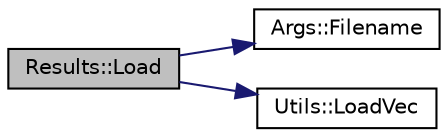 digraph "Results::Load"
{
 // INTERACTIVE_SVG=YES
  edge [fontname="Helvetica",fontsize="10",labelfontname="Helvetica",labelfontsize="10"];
  node [fontname="Helvetica",fontsize="10",shape=record];
  rankdir="LR";
  Node20 [label="Results::Load",height=0.2,width=0.4,color="black", fillcolor="grey75", style="filled", fontcolor="black"];
  Node20 -> Node21 [color="midnightblue",fontsize="10",style="solid",fontname="Helvetica"];
  Node21 [label="Args::Filename",height=0.2,width=0.4,color="black", fillcolor="white", style="filled",URL="$structArgs.html#aff027a269cf379ef43b568a4473a80ed",tooltip="Generate filename based on arguments. "];
  Node20 -> Node22 [color="midnightblue",fontsize="10",style="solid",fontname="Helvetica"];
  Node22 [label="Utils::LoadVec",height=0.2,width=0.4,color="black", fillcolor="white", style="filled",URL="$namespaceUtils.html#ac9c057b695ce4189d1263da4ed791896",tooltip="Load vector froum file stream,. "];
}
